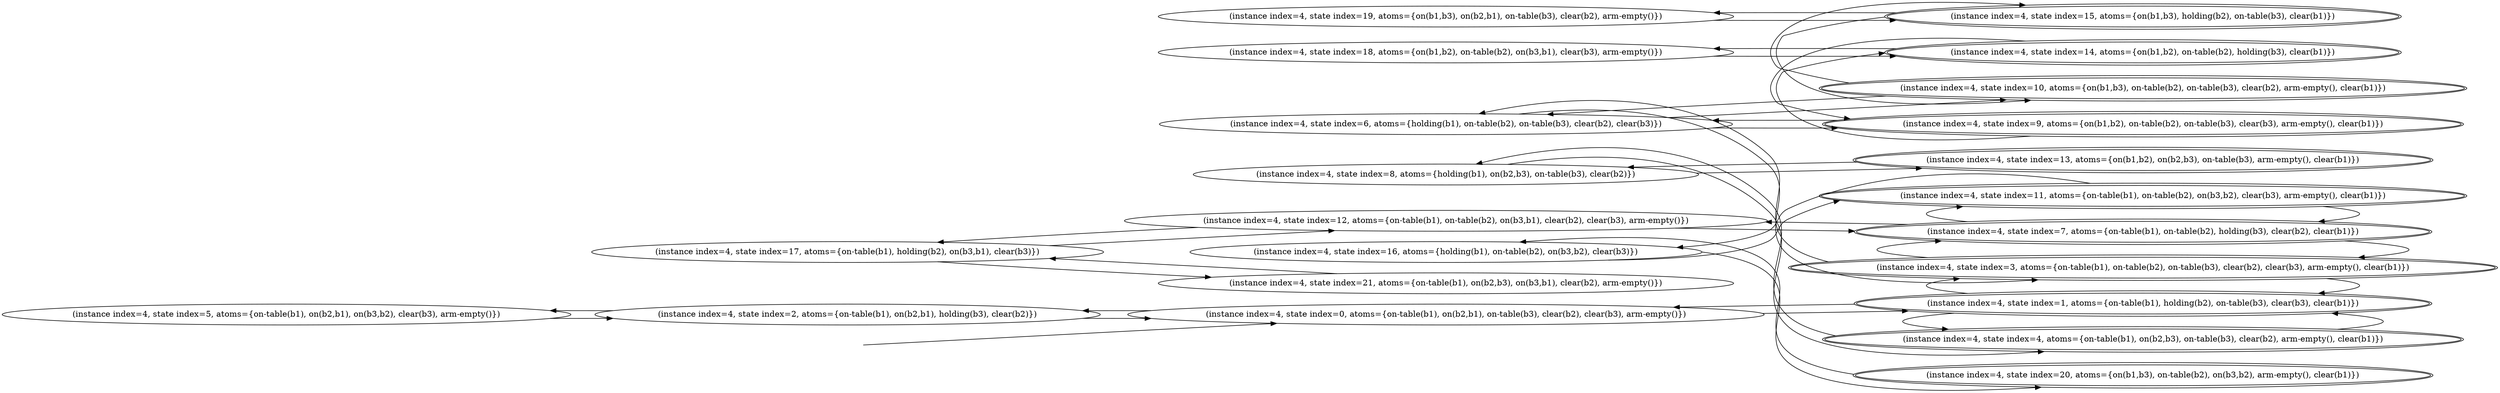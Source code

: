 digraph {
rankdir="LR"
s5[label="(instance index=4, state index=5, atoms={on-table(b1), on(b2,b1), on(b3,b2), clear(b3), arm-empty()})"]
s21[label="(instance index=4, state index=21, atoms={on-table(b1), on(b2,b3), on(b3,b1), clear(b2), arm-empty()})"]
s2[label="(instance index=4, state index=2, atoms={on-table(b1), on(b2,b1), holding(b3), clear(b2)})"]
s17[label="(instance index=4, state index=17, atoms={on-table(b1), holding(b2), on(b3,b1), clear(b3)})"]
s0[label="(instance index=4, state index=0, atoms={on-table(b1), on(b2,b1), on-table(b3), clear(b2), clear(b3), arm-empty()})"]
s18[label="(instance index=4, state index=18, atoms={on(b1,b2), on-table(b2), on(b3,b1), clear(b3), arm-empty()})"]
s12[label="(instance index=4, state index=12, atoms={on-table(b1), on-table(b2), on(b3,b1), clear(b2), clear(b3), arm-empty()})"]
s6[label="(instance index=4, state index=6, atoms={holding(b1), on-table(b2), on-table(b3), clear(b2), clear(b3)})"]
s16[label="(instance index=4, state index=16, atoms={holding(b1), on-table(b2), on(b3,b2), clear(b3)})"]
s19[label="(instance index=4, state index=19, atoms={on(b1,b3), on(b2,b1), on-table(b3), clear(b2), arm-empty()})"]
s8[label="(instance index=4, state index=8, atoms={holding(b1), on(b2,b3), on-table(b3), clear(b2)})"]
s15[peripheries=2,label="(instance index=4, state index=15, atoms={on(b1,b3), holding(b2), on-table(b3), clear(b1)})"]
s13[peripheries=2,label="(instance index=4, state index=13, atoms={on(b1,b2), on(b2,b3), on-table(b3), arm-empty(), clear(b1)})"]
s11[peripheries=2,label="(instance index=4, state index=11, atoms={on-table(b1), on-table(b2), on(b3,b2), clear(b3), arm-empty(), clear(b1)})"]
s10[peripheries=2,label="(instance index=4, state index=10, atoms={on(b1,b3), on-table(b2), on-table(b3), clear(b2), arm-empty(), clear(b1)})"]
s9[peripheries=2,label="(instance index=4, state index=9, atoms={on(b1,b2), on-table(b2), on-table(b3), clear(b3), arm-empty(), clear(b1)})"]
s20[peripheries=2,label="(instance index=4, state index=20, atoms={on(b1,b3), on-table(b2), on(b3,b2), arm-empty(), clear(b1)})"]
s7[peripheries=2,label="(instance index=4, state index=7, atoms={on-table(b1), on-table(b2), holding(b3), clear(b2), clear(b1)})"]
s4[peripheries=2,label="(instance index=4, state index=4, atoms={on-table(b1), on(b2,b3), on-table(b3), clear(b2), arm-empty(), clear(b1)})"]
s3[peripheries=2,label="(instance index=4, state index=3, atoms={on-table(b1), on-table(b2), on-table(b3), clear(b2), clear(b3), arm-empty(), clear(b1)})"]
s14[peripheries=2,label="(instance index=4, state index=14, atoms={on(b1,b2), on-table(b2), holding(b3), clear(b1)})"]
s1[peripheries=2,label="(instance index=4, state index=1, atoms={on-table(b1), holding(b2), on-table(b3), clear(b3), clear(b1)})"]
Dangling [ label = "", style = invis ]
{ rank = same; Dangling }
Dangling -> s0
{ rank = same; s0}
{ rank = same; s2,s17}
{ rank = same; s0,s18,s12,s6,s16,s19,s8}
{ rank = same; s15,s13,s11,s10,s9,s20,s7,s4,s3,s14,s1}
{
s5->s2
s21->s17
}
{
s2->s5
s2->s0
s17->s21
s17->s12
}
{
s0->s2
s0->s1
s18->s14
s12->s7
s12->s17
s6->s10
s6->s9
s6->s3
s16->s20
s16->s11
s19->s15
s8->s13
s8->s4
}
{
s15->s19
s15->s10
s13->s8
s11->s7
s11->s16
s10->s15
s10->s6
s9->s14
s9->s6
s20->s16
s7->s12
s7->s11
s7->s3
s4->s1
s4->s8
s3->s7
s3->s1
s3->s6
s14->s18
s14->s9
s1->s0
s1->s4
s1->s3
}
}
